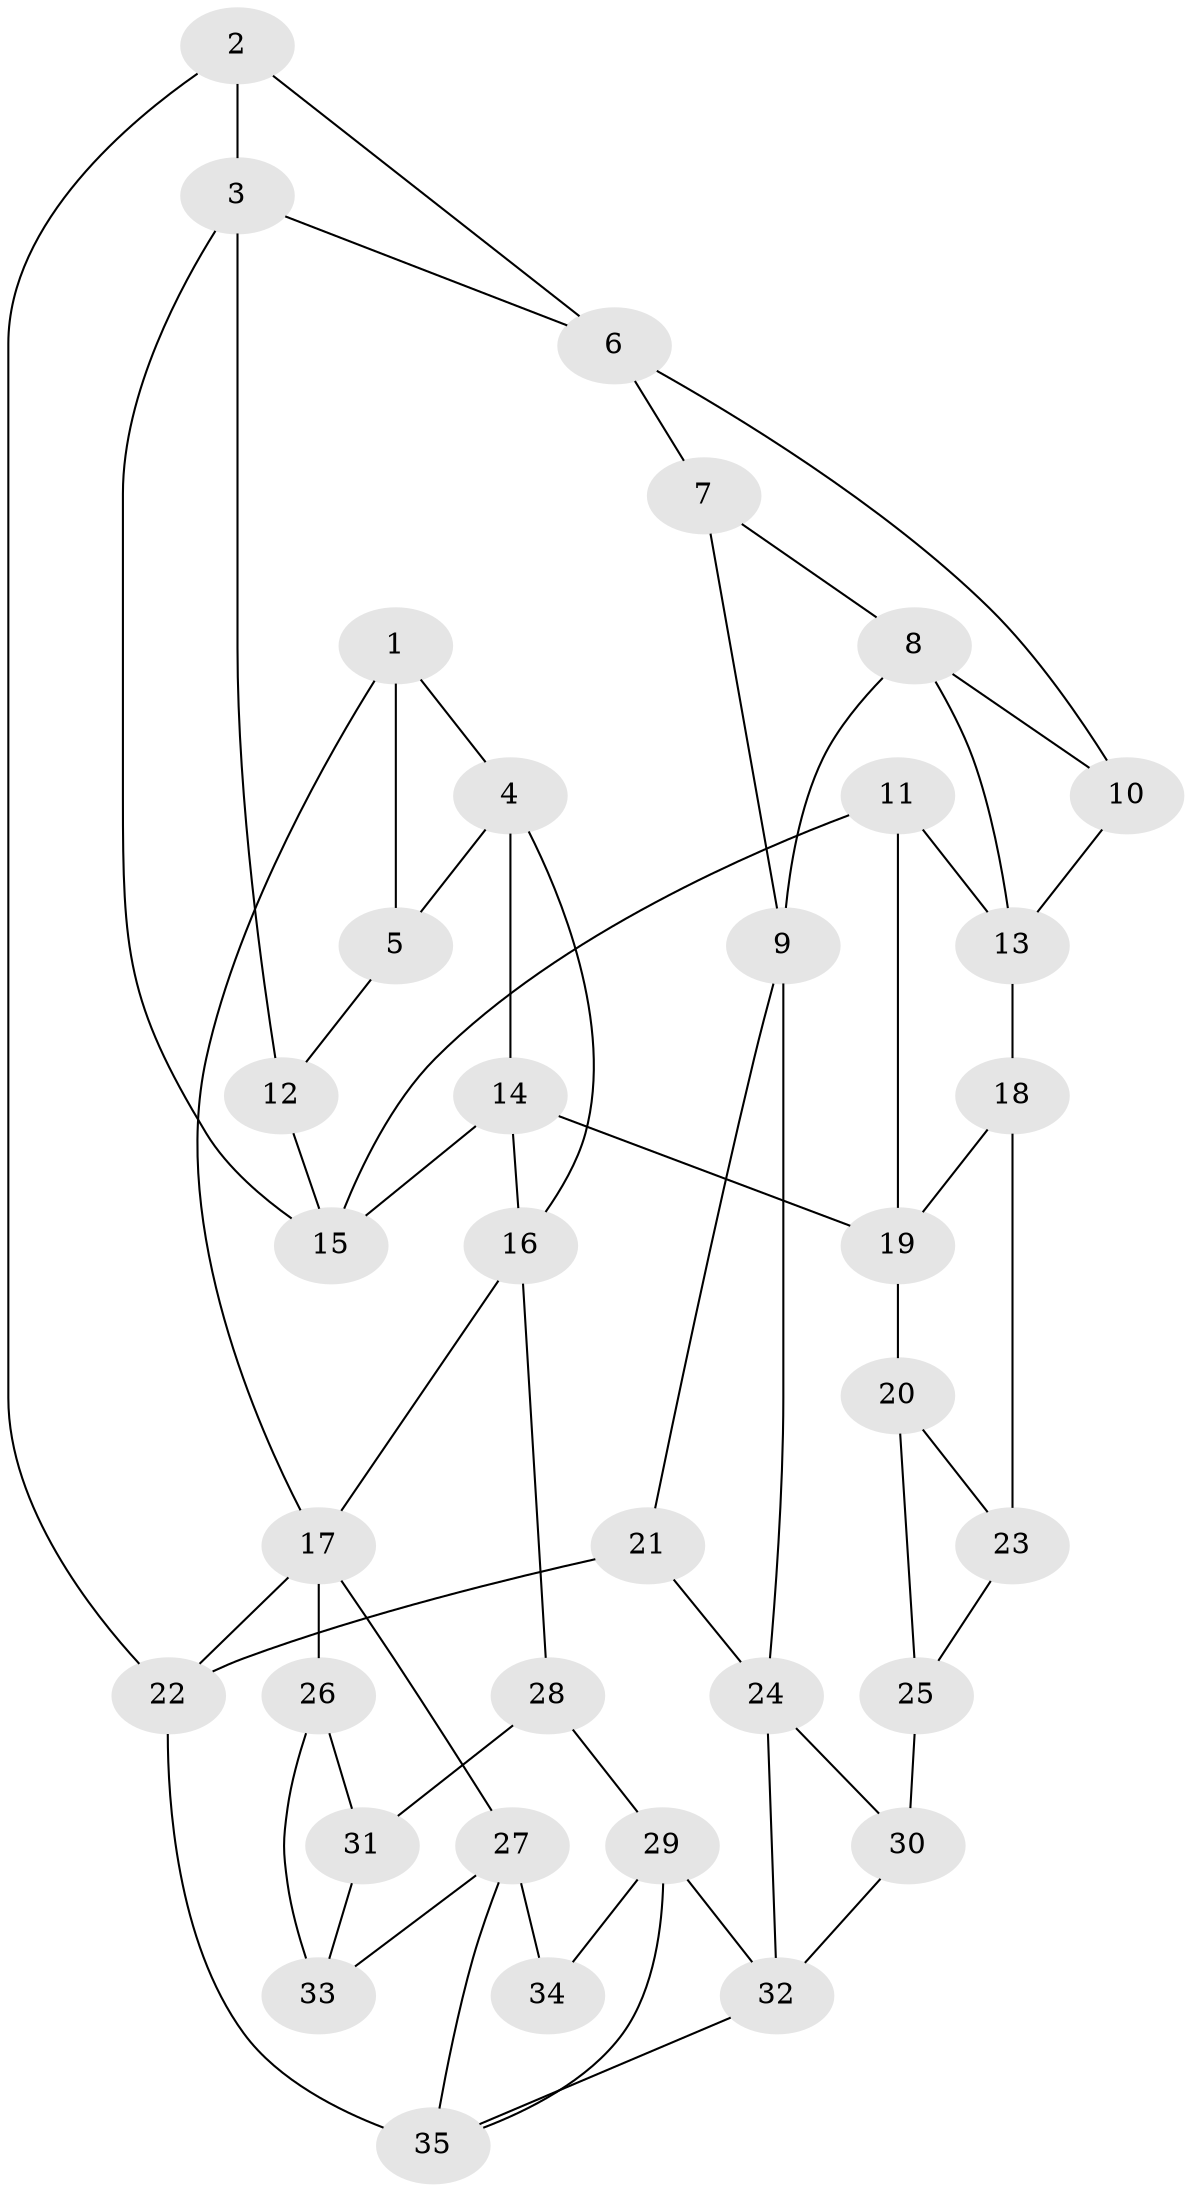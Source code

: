 // original degree distribution, {3: 0.046153846153846156, 5: 0.38461538461538464, 4: 0.2923076923076923, 6: 0.27692307692307694}
// Generated by graph-tools (version 1.1) at 2025/03/03/09/25 03:03:25]
// undirected, 35 vertices, 61 edges
graph export_dot {
graph [start="1"]
  node [color=gray90,style=filled];
  1;
  2;
  3;
  4;
  5;
  6;
  7;
  8;
  9;
  10;
  11;
  12;
  13;
  14;
  15;
  16;
  17;
  18;
  19;
  20;
  21;
  22;
  23;
  24;
  25;
  26;
  27;
  28;
  29;
  30;
  31;
  32;
  33;
  34;
  35;
  1 -- 4 [weight=1.0];
  1 -- 5 [weight=1.0];
  1 -- 17 [weight=1.0];
  2 -- 3 [weight=1.0];
  2 -- 6 [weight=1.0];
  2 -- 22 [weight=1.0];
  3 -- 6 [weight=1.0];
  3 -- 12 [weight=1.0];
  3 -- 15 [weight=1.0];
  4 -- 5 [weight=1.0];
  4 -- 14 [weight=1.0];
  4 -- 16 [weight=1.0];
  5 -- 12 [weight=2.0];
  6 -- 7 [weight=1.0];
  6 -- 10 [weight=1.0];
  7 -- 8 [weight=1.0];
  7 -- 9 [weight=1.0];
  8 -- 9 [weight=1.0];
  8 -- 10 [weight=1.0];
  8 -- 13 [weight=1.0];
  9 -- 21 [weight=1.0];
  9 -- 24 [weight=1.0];
  10 -- 13 [weight=1.0];
  11 -- 13 [weight=1.0];
  11 -- 15 [weight=1.0];
  11 -- 19 [weight=1.0];
  12 -- 15 [weight=1.0];
  13 -- 18 [weight=1.0];
  14 -- 15 [weight=1.0];
  14 -- 16 [weight=1.0];
  14 -- 19 [weight=1.0];
  16 -- 17 [weight=1.0];
  16 -- 28 [weight=1.0];
  17 -- 22 [weight=1.0];
  17 -- 26 [weight=1.0];
  17 -- 27 [weight=1.0];
  18 -- 19 [weight=1.0];
  18 -- 23 [weight=2.0];
  19 -- 20 [weight=1.0];
  20 -- 23 [weight=1.0];
  20 -- 25 [weight=1.0];
  21 -- 22 [weight=2.0];
  21 -- 24 [weight=1.0];
  22 -- 35 [weight=2.0];
  23 -- 25 [weight=1.0];
  24 -- 30 [weight=1.0];
  24 -- 32 [weight=1.0];
  25 -- 30 [weight=2.0];
  26 -- 31 [weight=1.0];
  26 -- 33 [weight=1.0];
  27 -- 33 [weight=1.0];
  27 -- 34 [weight=2.0];
  27 -- 35 [weight=1.0];
  28 -- 29 [weight=1.0];
  28 -- 31 [weight=2.0];
  29 -- 32 [weight=1.0];
  29 -- 34 [weight=1.0];
  29 -- 35 [weight=1.0];
  30 -- 32 [weight=1.0];
  31 -- 33 [weight=1.0];
  32 -- 35 [weight=1.0];
}
